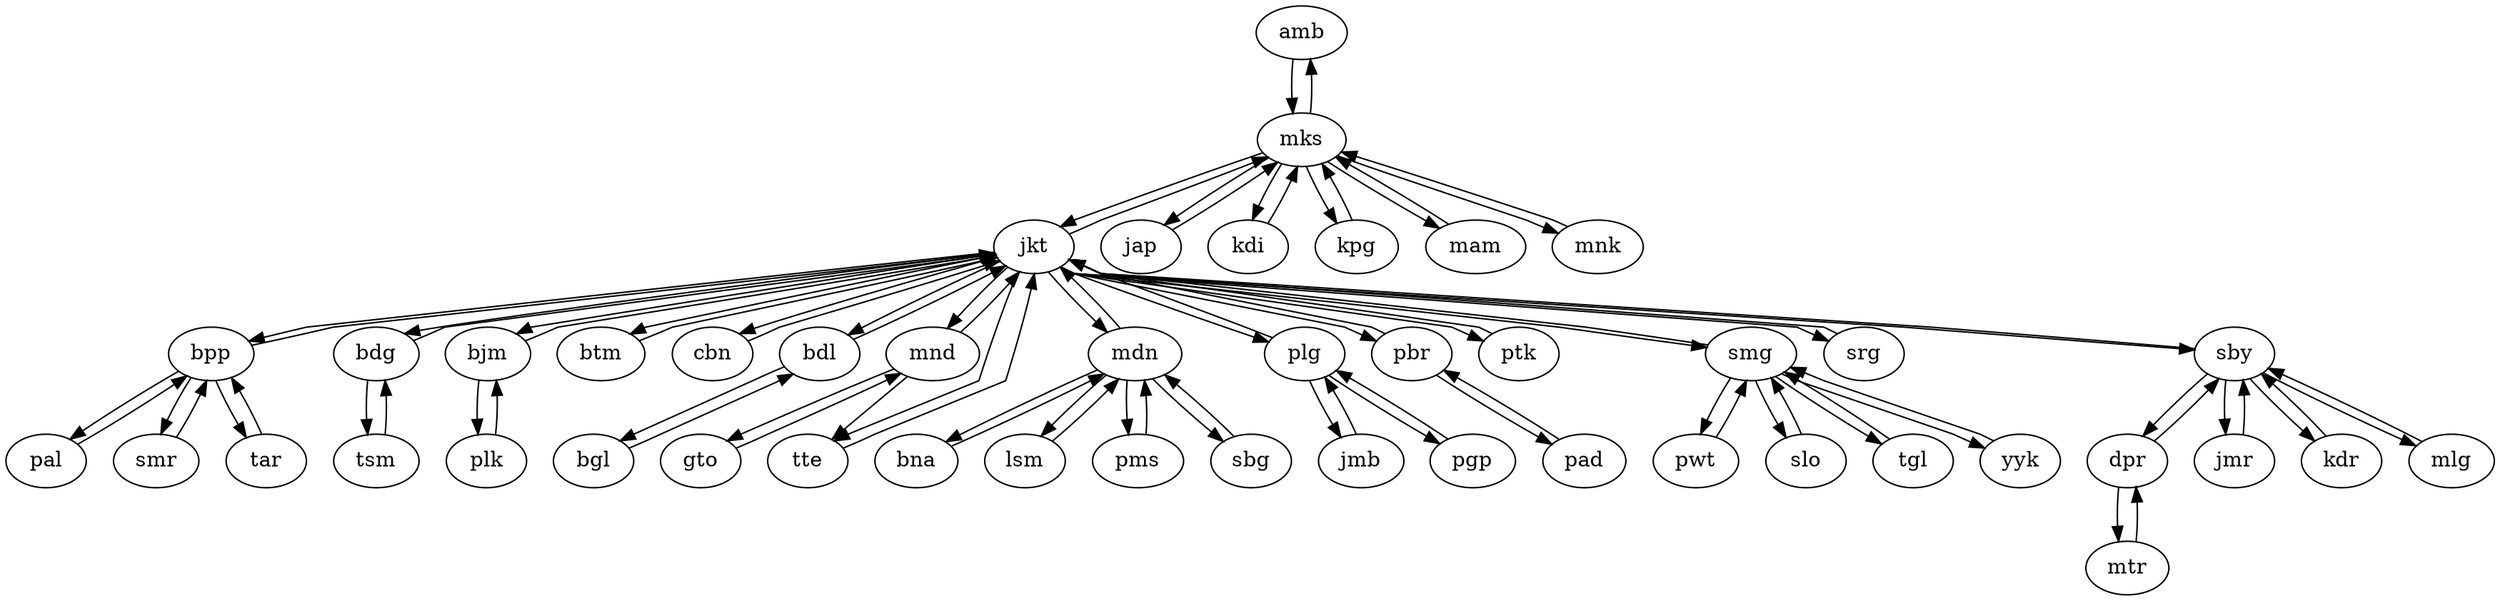 digraph aktual_df {
    splines=polyline
    overlap=scale
    mode=KK
    amb [
        pos = "128.1843218,-3.6947983"
    ];
    bpp [
        pos = "116.8291272,-1.277385"
    ];
    bna [
        pos = "95.3168672,5.5576385"
    ];
    bdg [
        pos = "107.6092794,-6.9143356"
    ];
    bjm [
        pos = "114.5918511,-3.3236478"
    ];
    btm [
        pos = "104.0558977,1.1292039"
    ];
    bgl [
        pos = "102.253207,-3.790198"
    ];
    cbn [
        pos = "108.5721852,-6.7189802"
    ];
    dpr [
        pos = "115.222783,-8.6683054"
    ];
    gto [
        pos = "123.077416,0.5353762"
    ];
    jkt [
        pos = "106.8247514,-6.1667636"
    ];
    jmb [
        pos = "103.5828587,-1.6091815"
    ];
    jap [
        pos = "140.7058042,-2.5390505"
    ];
    jmr [
        pos = "113.6793971,-8.1782815"
    ];
    kdr [
        pos = "112.0138795,-7.8141708"
    ];
    kdi [
        pos = "122.5507713,-3.9651584"
    ];
    kpg [
        pos = "123.6059201,-10.1709413"
    ];
    bdl [
        pos = "105.267406,-5.4434601"
    ];
    lsm [
        pos = "97.1411612,5.1823794"
    ];
    mks [
        pos = "119.4141384,-5.1341616"
    ];
    mlg [
        pos = "112.6314473,-7.9816268"
    ];
    mam [
        pos = "118.8895996,-2.6778004"
    ];
    mnd [
        pos = "124.8428007,1.4677089"
    ];
    mnk [
        pos = "134.07563,-0.8655739"
    ];
    mtr [
        pos = "116.102498,-8.580817"
    ];
    mdn [
        pos = "98.6770692,3.5907934"
    ];
    pad [
        pos = "100.3622993,-0.9430504"
    ];
    plk [
        pos = "113.925826,-2.2136981"
    ];
    plg [
        pos = "104.7544829,-2.975594"
    ];
    pal [
        pos = "119.870193,-0.8891689"
    ];
    pgp [
        pos = "106.1570726,-2.1489221"
    ];
    pbr [
        pos = "101.446956,0.5146997"
    ];
    pms [
        pos = "99.0582705,2.9556307"
    ];
    ptk [
        pos = "109.35379,-0.059941"
    ];
    pwt [
        pos = "109.2379672,-7.4222463"
    ];
    smr [
        pos = "117.1380567,-0.5008913"
    ];
    smg [
        pos = "110.4226331,-6.9946758"
    ];
    srg [
        pos = "106.1498068,-6.1758653"
    ];
    sbg [
        pos = "98.77534,1.7474852"
    ];
    slo [
        pos = "110.8295009,-7.5708804"
    ];
    sby [
        pos = "112.7377473,-7.2441903"
    ];
    tar [
        pos = "117.5750747,3.3216291"
    ];
    tsm [
        pos = "108.2257789,-7.3265654"
    ];
    tgl [
        pos = "109.1288435,-6.8679808"
    ];
    tte [
        pos = "127.3807226,0.7871245"
    ];
    yyk [
        pos = "110.3659379,-7.8018115"
    ];
    mtr -> dpr;
    plg -> jkt;
    plg -> jmb;
    plg -> pgp;
    kpg -> mks;
    pwt -> smg;
    sbg -> mdn;
    smg -> jkt;
    smg -> yyk;
    smg -> pwt;
    smg -> slo;
    smg -> tgl;
    pms -> mdn;
    tgl -> smg;
    btm -> jkt;
    mlg -> sby;
    mam -> mks;
    mnk -> mks;
    kdi -> mks;
    pad -> pbr;
    tar -> bpp;
    tte -> jkt;
    cbn -> jkt;
    pal -> bpp;
    jap -> mks;
    bpp -> tar;
    bpp -> jkt;
    bpp -> smr;
    bpp -> pal;
    gto -> mnd;
    ptk -> jkt;
    bdl -> jkt;
    bdl -> bgl;
    kdr -> sby;
    jmr -> sby;
    tsm -> bdg;
    mdn -> lsm;
    mdn -> jkt;
    mdn -> sbg;
    mdn -> pms;
    mdn -> bna;
    jkt -> pbr;
    jkt -> plg;
    jkt -> tte;
    jkt -> cbn;
    jkt -> bdg;
    jkt -> smg;
    jkt -> bpp;
    jkt -> mks;
    jkt -> btm;
    jkt -> srg;
    jkt -> ptk;
    jkt -> bdl;
    jkt -> bjm;
    jkt -> mnd;
    jkt -> mdn;
    jkt -> sby;
    yyk -> smg;
    bgl -> bdl;
    dpr -> mtr;
    dpr -> sby;
    pbr -> jkt;
    pbr -> pad;
    bna -> mdn;
    lsm -> mdn;
    amb -> mks;
    mks -> jkt;
    mks -> kdi;
    mks -> mam;
    mks -> jap;
    mks -> mnk;
    mks -> kpg;
    mks -> amb;
    bjm -> jkt;
    bjm -> plk;
    mnd -> jkt;
    mnd -> tte;
    mnd -> gto;
    pgp -> plg;
    jmb -> plg;
    sby -> mlg;
    sby -> jkt;
    sby -> kdr;
    sby -> jmr;
    sby -> dpr;
    bdg -> jkt;
    bdg -> tsm;
    plk -> bjm;
    srg -> jkt;
    smr -> bpp;
    slo -> smg;
}